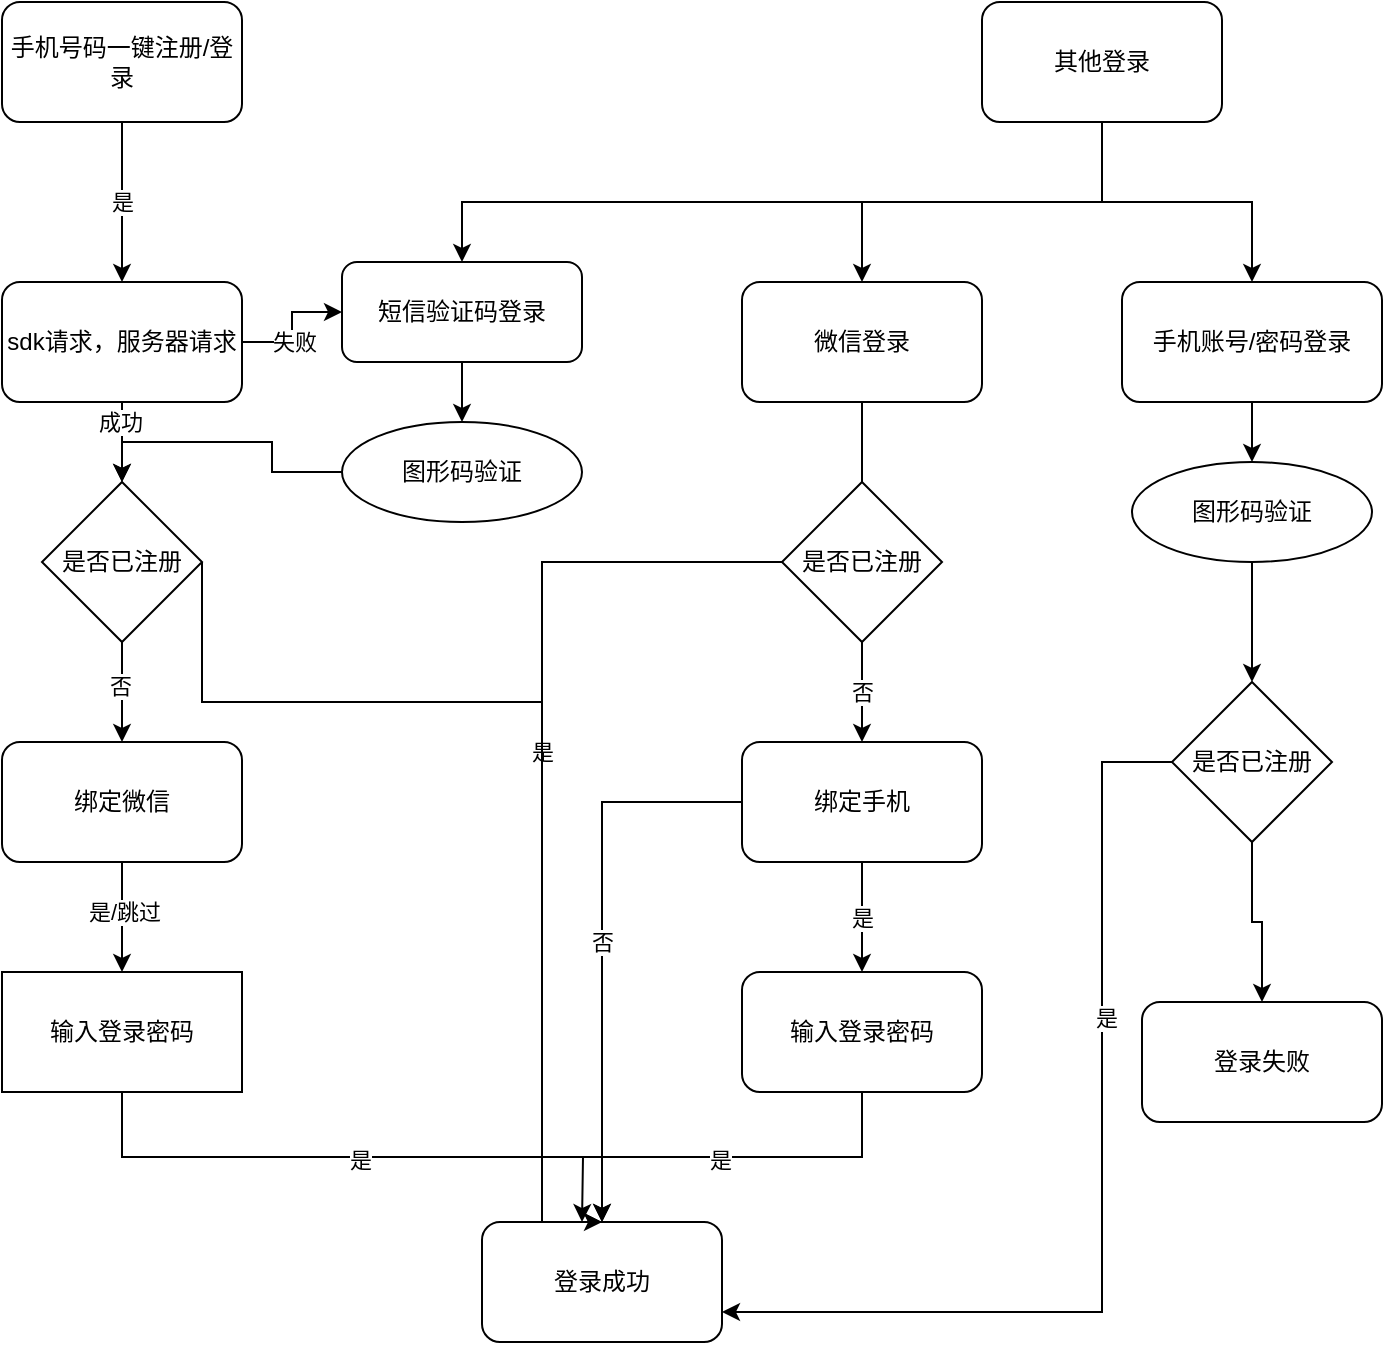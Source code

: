 <mxfile version="21.3.3" type="github">
  <diagram name="第 1 页" id="gDaQUwDjFWSTtN8wveqf">
    <mxGraphModel dx="1194" dy="680" grid="1" gridSize="10" guides="1" tooltips="1" connect="1" arrows="1" fold="1" page="1" pageScale="1" pageWidth="827" pageHeight="1169" math="0" shadow="0">
      <root>
        <mxCell id="0" />
        <mxCell id="1" parent="0" />
        <mxCell id="wsPNG4IyTGu3zgNpEpv5-3" value="是" style="edgeStyle=orthogonalEdgeStyle;rounded=0;orthogonalLoop=1;jettySize=auto;html=1;exitX=0.5;exitY=1;exitDx=0;exitDy=0;" edge="1" parent="1" source="wsPNG4IyTGu3zgNpEpv5-1" target="wsPNG4IyTGu3zgNpEpv5-2">
          <mxGeometry relative="1" as="geometry" />
        </mxCell>
        <mxCell id="wsPNG4IyTGu3zgNpEpv5-1" value="手机号码一键注册/登录" style="rounded=1;whiteSpace=wrap;html=1;" vertex="1" parent="1">
          <mxGeometry x="50" y="100" width="120" height="60" as="geometry" />
        </mxCell>
        <mxCell id="wsPNG4IyTGu3zgNpEpv5-12" style="edgeStyle=orthogonalEdgeStyle;rounded=0;orthogonalLoop=1;jettySize=auto;html=1;exitX=0.5;exitY=1;exitDx=0;exitDy=0;" edge="1" parent="1" source="wsPNG4IyTGu3zgNpEpv5-2" target="wsPNG4IyTGu3zgNpEpv5-11">
          <mxGeometry relative="1" as="geometry" />
        </mxCell>
        <mxCell id="wsPNG4IyTGu3zgNpEpv5-67" value="成功" style="edgeLabel;html=1;align=center;verticalAlign=middle;resizable=0;points=[];" vertex="1" connectable="0" parent="wsPNG4IyTGu3zgNpEpv5-12">
          <mxGeometry x="-0.525" y="-1" relative="1" as="geometry">
            <mxPoint as="offset" />
          </mxGeometry>
        </mxCell>
        <mxCell id="wsPNG4IyTGu3zgNpEpv5-65" style="edgeStyle=orthogonalEdgeStyle;rounded=0;orthogonalLoop=1;jettySize=auto;html=1;entryX=0;entryY=0.5;entryDx=0;entryDy=0;" edge="1" parent="1" source="wsPNG4IyTGu3zgNpEpv5-2" target="wsPNG4IyTGu3zgNpEpv5-52">
          <mxGeometry relative="1" as="geometry" />
        </mxCell>
        <mxCell id="wsPNG4IyTGu3zgNpEpv5-66" value="失败" style="edgeLabel;html=1;align=center;verticalAlign=middle;resizable=0;points=[];" vertex="1" connectable="0" parent="wsPNG4IyTGu3zgNpEpv5-65">
          <mxGeometry x="-0.215" y="-1" relative="1" as="geometry">
            <mxPoint as="offset" />
          </mxGeometry>
        </mxCell>
        <mxCell id="wsPNG4IyTGu3zgNpEpv5-2" value="sdk请求，服务器请求" style="rounded=1;whiteSpace=wrap;html=1;" vertex="1" parent="1">
          <mxGeometry x="50" y="240" width="120" height="60" as="geometry" />
        </mxCell>
        <mxCell id="wsPNG4IyTGu3zgNpEpv5-7" style="edgeStyle=orthogonalEdgeStyle;rounded=0;orthogonalLoop=1;jettySize=auto;html=1;exitX=0.5;exitY=1;exitDx=0;exitDy=0;" edge="1" parent="1" source="wsPNG4IyTGu3zgNpEpv5-4" target="wsPNG4IyTGu3zgNpEpv5-5">
          <mxGeometry relative="1" as="geometry" />
        </mxCell>
        <mxCell id="wsPNG4IyTGu3zgNpEpv5-9" style="edgeStyle=orthogonalEdgeStyle;rounded=0;orthogonalLoop=1;jettySize=auto;html=1;entryX=0.5;entryY=0;entryDx=0;entryDy=0;" edge="1" parent="1" source="wsPNG4IyTGu3zgNpEpv5-4" target="wsPNG4IyTGu3zgNpEpv5-8">
          <mxGeometry relative="1" as="geometry" />
        </mxCell>
        <mxCell id="wsPNG4IyTGu3zgNpEpv5-54" style="edgeStyle=orthogonalEdgeStyle;rounded=0;orthogonalLoop=1;jettySize=auto;html=1;entryX=0.5;entryY=0;entryDx=0;entryDy=0;" edge="1" parent="1" source="wsPNG4IyTGu3zgNpEpv5-4" target="wsPNG4IyTGu3zgNpEpv5-52">
          <mxGeometry relative="1" as="geometry">
            <Array as="points">
              <mxPoint x="600" y="200" />
              <mxPoint x="280" y="200" />
            </Array>
          </mxGeometry>
        </mxCell>
        <mxCell id="wsPNG4IyTGu3zgNpEpv5-4" value="其他登录" style="rounded=1;whiteSpace=wrap;html=1;" vertex="1" parent="1">
          <mxGeometry x="540" y="100" width="120" height="60" as="geometry" />
        </mxCell>
        <mxCell id="wsPNG4IyTGu3zgNpEpv5-30" style="edgeStyle=orthogonalEdgeStyle;rounded=0;orthogonalLoop=1;jettySize=auto;html=1;entryX=0.5;entryY=0;entryDx=0;entryDy=0;" edge="1" parent="1" source="wsPNG4IyTGu3zgNpEpv5-5">
          <mxGeometry relative="1" as="geometry">
            <mxPoint x="480" y="360" as="targetPoint" />
          </mxGeometry>
        </mxCell>
        <mxCell id="wsPNG4IyTGu3zgNpEpv5-5" value="微信登录" style="rounded=1;whiteSpace=wrap;html=1;" vertex="1" parent="1">
          <mxGeometry x="420" y="240" width="120" height="60" as="geometry" />
        </mxCell>
        <mxCell id="wsPNG4IyTGu3zgNpEpv5-59" style="edgeStyle=orthogonalEdgeStyle;rounded=0;orthogonalLoop=1;jettySize=auto;html=1;entryX=0.5;entryY=0;entryDx=0;entryDy=0;" edge="1" parent="1" source="wsPNG4IyTGu3zgNpEpv5-8" target="wsPNG4IyTGu3zgNpEpv5-58">
          <mxGeometry relative="1" as="geometry" />
        </mxCell>
        <mxCell id="wsPNG4IyTGu3zgNpEpv5-8" value="手机账号/密码登录" style="rounded=1;whiteSpace=wrap;html=1;" vertex="1" parent="1">
          <mxGeometry x="610" y="240" width="130" height="60" as="geometry" />
        </mxCell>
        <mxCell id="wsPNG4IyTGu3zgNpEpv5-16" style="edgeStyle=orthogonalEdgeStyle;rounded=0;orthogonalLoop=1;jettySize=auto;html=1;entryX=0.5;entryY=0;entryDx=0;entryDy=0;" edge="1" parent="1" source="wsPNG4IyTGu3zgNpEpv5-11" target="wsPNG4IyTGu3zgNpEpv5-15">
          <mxGeometry relative="1" as="geometry" />
        </mxCell>
        <mxCell id="wsPNG4IyTGu3zgNpEpv5-19" value="否" style="edgeLabel;html=1;align=center;verticalAlign=middle;resizable=0;points=[];" vertex="1" connectable="0" parent="wsPNG4IyTGu3zgNpEpv5-16">
          <mxGeometry x="-0.12" y="-1" relative="1" as="geometry">
            <mxPoint as="offset" />
          </mxGeometry>
        </mxCell>
        <mxCell id="wsPNG4IyTGu3zgNpEpv5-28" value="是" style="edgeStyle=orthogonalEdgeStyle;rounded=0;orthogonalLoop=1;jettySize=auto;html=1;exitX=1;exitY=0.5;exitDx=0;exitDy=0;entryX=0.5;entryY=0;entryDx=0;entryDy=0;" edge="1" parent="1" source="wsPNG4IyTGu3zgNpEpv5-11" target="wsPNG4IyTGu3zgNpEpv5-13">
          <mxGeometry relative="1" as="geometry">
            <mxPoint x="390" y="380" as="targetPoint" />
            <Array as="points">
              <mxPoint x="150" y="450" />
              <mxPoint x="320" y="450" />
              <mxPoint x="320" y="710" />
            </Array>
          </mxGeometry>
        </mxCell>
        <mxCell id="wsPNG4IyTGu3zgNpEpv5-11" value="是否已注册" style="rhombus;whiteSpace=wrap;html=1;" vertex="1" parent="1">
          <mxGeometry x="70" y="340" width="80" height="80" as="geometry" />
        </mxCell>
        <mxCell id="wsPNG4IyTGu3zgNpEpv5-13" value="登录成功" style="rounded=1;whiteSpace=wrap;html=1;" vertex="1" parent="1">
          <mxGeometry x="290" y="710" width="120" height="60" as="geometry" />
        </mxCell>
        <mxCell id="wsPNG4IyTGu3zgNpEpv5-21" style="edgeStyle=orthogonalEdgeStyle;rounded=0;orthogonalLoop=1;jettySize=auto;html=1;entryX=0.5;entryY=0;entryDx=0;entryDy=0;" edge="1" parent="1" source="wsPNG4IyTGu3zgNpEpv5-15" target="wsPNG4IyTGu3zgNpEpv5-20">
          <mxGeometry relative="1" as="geometry" />
        </mxCell>
        <mxCell id="wsPNG4IyTGu3zgNpEpv5-24" value="是/跳过" style="edgeLabel;html=1;align=center;verticalAlign=middle;resizable=0;points=[];" vertex="1" connectable="0" parent="wsPNG4IyTGu3zgNpEpv5-21">
          <mxGeometry x="-0.145" y="1" relative="1" as="geometry">
            <mxPoint y="1" as="offset" />
          </mxGeometry>
        </mxCell>
        <mxCell id="wsPNG4IyTGu3zgNpEpv5-15" value="绑定微信" style="rounded=1;whiteSpace=wrap;html=1;" vertex="1" parent="1">
          <mxGeometry x="50" y="470" width="120" height="60" as="geometry" />
        </mxCell>
        <mxCell id="wsPNG4IyTGu3zgNpEpv5-23" style="edgeStyle=orthogonalEdgeStyle;rounded=0;orthogonalLoop=1;jettySize=auto;html=1;exitX=0.5;exitY=1;exitDx=0;exitDy=0;" edge="1" parent="1" source="wsPNG4IyTGu3zgNpEpv5-20" target="wsPNG4IyTGu3zgNpEpv5-13">
          <mxGeometry relative="1" as="geometry" />
        </mxCell>
        <mxCell id="wsPNG4IyTGu3zgNpEpv5-25" value="是" style="edgeLabel;html=1;align=center;verticalAlign=middle;resizable=0;points=[];" vertex="1" connectable="0" parent="wsPNG4IyTGu3zgNpEpv5-23">
          <mxGeometry x="-0.018" y="-1" relative="1" as="geometry">
            <mxPoint x="1" as="offset" />
          </mxGeometry>
        </mxCell>
        <mxCell id="wsPNG4IyTGu3zgNpEpv5-20" value="输入登录密码" style="rounded=0;whiteSpace=wrap;html=1;" vertex="1" parent="1">
          <mxGeometry x="50" y="585" width="120" height="60" as="geometry" />
        </mxCell>
        <mxCell id="wsPNG4IyTGu3zgNpEpv5-32" style="edgeStyle=orthogonalEdgeStyle;rounded=0;orthogonalLoop=1;jettySize=auto;html=1;exitX=0;exitY=0.5;exitDx=0;exitDy=0;entryX=0.5;entryY=0;entryDx=0;entryDy=0;" edge="1" parent="1" source="wsPNG4IyTGu3zgNpEpv5-31" target="wsPNG4IyTGu3zgNpEpv5-13">
          <mxGeometry relative="1" as="geometry">
            <Array as="points">
              <mxPoint x="320" y="380" />
              <mxPoint x="320" y="710" />
            </Array>
          </mxGeometry>
        </mxCell>
        <mxCell id="wsPNG4IyTGu3zgNpEpv5-34" value="否" style="edgeStyle=orthogonalEdgeStyle;rounded=0;orthogonalLoop=1;jettySize=auto;html=1;entryX=0.5;entryY=0;entryDx=0;entryDy=0;" edge="1" parent="1" source="wsPNG4IyTGu3zgNpEpv5-31" target="wsPNG4IyTGu3zgNpEpv5-33">
          <mxGeometry relative="1" as="geometry" />
        </mxCell>
        <mxCell id="wsPNG4IyTGu3zgNpEpv5-31" value="是否已注册" style="rhombus;whiteSpace=wrap;html=1;" vertex="1" parent="1">
          <mxGeometry x="440" y="340" width="80" height="80" as="geometry" />
        </mxCell>
        <mxCell id="wsPNG4IyTGu3zgNpEpv5-36" value="是" style="edgeStyle=orthogonalEdgeStyle;rounded=0;orthogonalLoop=1;jettySize=auto;html=1;entryX=0.5;entryY=0;entryDx=0;entryDy=0;" edge="1" parent="1" source="wsPNG4IyTGu3zgNpEpv5-33" target="wsPNG4IyTGu3zgNpEpv5-35">
          <mxGeometry relative="1" as="geometry" />
        </mxCell>
        <mxCell id="wsPNG4IyTGu3zgNpEpv5-44" value="否" style="edgeStyle=orthogonalEdgeStyle;rounded=0;orthogonalLoop=1;jettySize=auto;html=1;exitX=0;exitY=0.5;exitDx=0;exitDy=0;entryX=0.5;entryY=0;entryDx=0;entryDy=0;" edge="1" parent="1" source="wsPNG4IyTGu3zgNpEpv5-33" target="wsPNG4IyTGu3zgNpEpv5-13">
          <mxGeometry relative="1" as="geometry" />
        </mxCell>
        <mxCell id="wsPNG4IyTGu3zgNpEpv5-33" value="绑定手机" style="rounded=1;whiteSpace=wrap;html=1;" vertex="1" parent="1">
          <mxGeometry x="420" y="470" width="120" height="60" as="geometry" />
        </mxCell>
        <mxCell id="wsPNG4IyTGu3zgNpEpv5-39" style="edgeStyle=orthogonalEdgeStyle;rounded=0;orthogonalLoop=1;jettySize=auto;html=1;exitX=0.5;exitY=1;exitDx=0;exitDy=0;" edge="1" parent="1" source="wsPNG4IyTGu3zgNpEpv5-35">
          <mxGeometry relative="1" as="geometry">
            <mxPoint x="340" y="710" as="targetPoint" />
          </mxGeometry>
        </mxCell>
        <mxCell id="wsPNG4IyTGu3zgNpEpv5-40" value="是" style="edgeLabel;html=1;align=center;verticalAlign=middle;resizable=0;points=[];" vertex="1" connectable="0" parent="wsPNG4IyTGu3zgNpEpv5-39">
          <mxGeometry x="0.022" y="1" relative="1" as="geometry">
            <mxPoint x="1" as="offset" />
          </mxGeometry>
        </mxCell>
        <mxCell id="wsPNG4IyTGu3zgNpEpv5-35" value="输入登录密码" style="rounded=1;whiteSpace=wrap;html=1;" vertex="1" parent="1">
          <mxGeometry x="420" y="585" width="120" height="60" as="geometry" />
        </mxCell>
        <mxCell id="wsPNG4IyTGu3zgNpEpv5-47" style="edgeStyle=orthogonalEdgeStyle;rounded=0;orthogonalLoop=1;jettySize=auto;html=1;entryX=1;entryY=0.75;entryDx=0;entryDy=0;" edge="1" parent="1" source="wsPNG4IyTGu3zgNpEpv5-45" target="wsPNG4IyTGu3zgNpEpv5-13">
          <mxGeometry relative="1" as="geometry">
            <Array as="points">
              <mxPoint x="600" y="480" />
              <mxPoint x="600" y="755" />
            </Array>
          </mxGeometry>
        </mxCell>
        <mxCell id="wsPNG4IyTGu3zgNpEpv5-48" value="是" style="edgeLabel;html=1;align=center;verticalAlign=middle;resizable=0;points=[];" vertex="1" connectable="0" parent="wsPNG4IyTGu3zgNpEpv5-47">
          <mxGeometry x="-0.35" y="2" relative="1" as="geometry">
            <mxPoint as="offset" />
          </mxGeometry>
        </mxCell>
        <mxCell id="wsPNG4IyTGu3zgNpEpv5-51" style="edgeStyle=orthogonalEdgeStyle;rounded=0;orthogonalLoop=1;jettySize=auto;html=1;" edge="1" parent="1" source="wsPNG4IyTGu3zgNpEpv5-45" target="wsPNG4IyTGu3zgNpEpv5-50">
          <mxGeometry relative="1" as="geometry" />
        </mxCell>
        <mxCell id="wsPNG4IyTGu3zgNpEpv5-45" value="是否已注册" style="rhombus;whiteSpace=wrap;html=1;" vertex="1" parent="1">
          <mxGeometry x="635" y="440" width="80" height="80" as="geometry" />
        </mxCell>
        <mxCell id="wsPNG4IyTGu3zgNpEpv5-50" value="登录失败" style="rounded=1;whiteSpace=wrap;html=1;" vertex="1" parent="1">
          <mxGeometry x="620" y="600" width="120" height="60" as="geometry" />
        </mxCell>
        <mxCell id="wsPNG4IyTGu3zgNpEpv5-57" value="" style="edgeStyle=orthogonalEdgeStyle;rounded=0;orthogonalLoop=1;jettySize=auto;html=1;" edge="1" parent="1" source="wsPNG4IyTGu3zgNpEpv5-52" target="wsPNG4IyTGu3zgNpEpv5-56">
          <mxGeometry relative="1" as="geometry" />
        </mxCell>
        <mxCell id="wsPNG4IyTGu3zgNpEpv5-52" value="短信验证码登录" style="rounded=1;whiteSpace=wrap;html=1;" vertex="1" parent="1">
          <mxGeometry x="220" y="230" width="120" height="50" as="geometry" />
        </mxCell>
        <mxCell id="wsPNG4IyTGu3zgNpEpv5-64" style="edgeStyle=orthogonalEdgeStyle;rounded=0;orthogonalLoop=1;jettySize=auto;html=1;entryX=0.5;entryY=0;entryDx=0;entryDy=0;" edge="1" parent="1" source="wsPNG4IyTGu3zgNpEpv5-56" target="wsPNG4IyTGu3zgNpEpv5-11">
          <mxGeometry relative="1" as="geometry" />
        </mxCell>
        <mxCell id="wsPNG4IyTGu3zgNpEpv5-56" value="图形码验证" style="ellipse;whiteSpace=wrap;html=1;" vertex="1" parent="1">
          <mxGeometry x="220" y="310" width="120" height="50" as="geometry" />
        </mxCell>
        <mxCell id="wsPNG4IyTGu3zgNpEpv5-60" style="edgeStyle=orthogonalEdgeStyle;rounded=0;orthogonalLoop=1;jettySize=auto;html=1;entryX=0.5;entryY=0;entryDx=0;entryDy=0;" edge="1" parent="1" source="wsPNG4IyTGu3zgNpEpv5-58" target="wsPNG4IyTGu3zgNpEpv5-45">
          <mxGeometry relative="1" as="geometry" />
        </mxCell>
        <mxCell id="wsPNG4IyTGu3zgNpEpv5-58" value="图形码验证" style="ellipse;whiteSpace=wrap;html=1;" vertex="1" parent="1">
          <mxGeometry x="615" y="330" width="120" height="50" as="geometry" />
        </mxCell>
      </root>
    </mxGraphModel>
  </diagram>
</mxfile>
